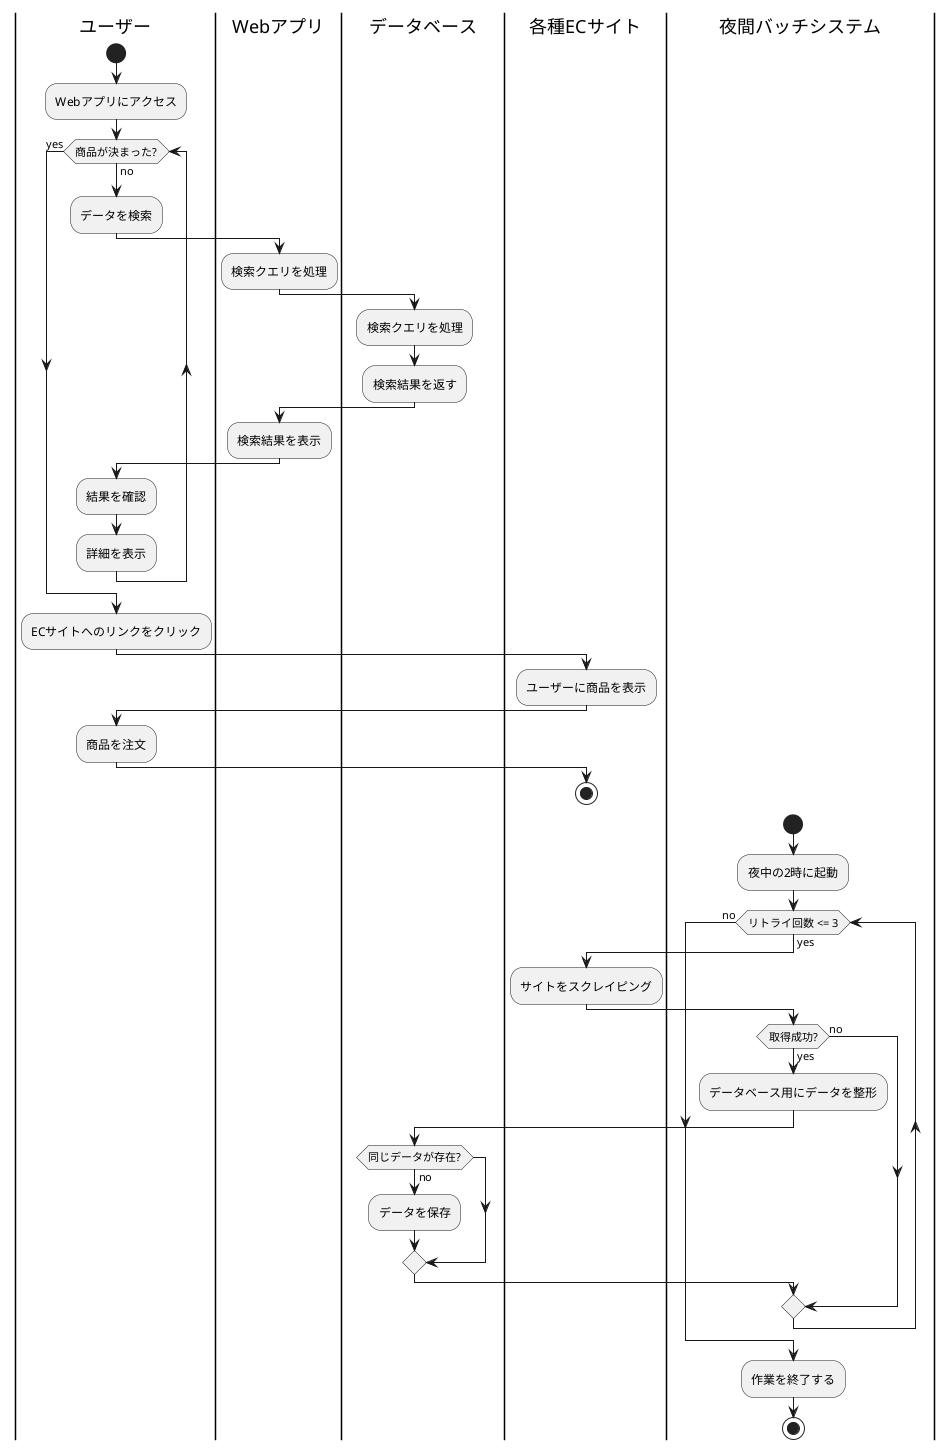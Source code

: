 @startuml
|ユーザー|
start
:Webアプリにアクセス;
while (商品が決まった?) is (no)
  :データを検索;
  |Webアプリ|
  :検索クエリを処理;
  |データベース|
  :検索クエリを処理;
  :検索結果を返す;
  |Webアプリ|
  :検索結果を表示;
  |ユーザー|
  :結果を確認;
  :詳細を表示;
endwhile (yes)
:ECサイトへのリンクをクリック;
|各種ECサイト|
:ユーザーに商品を表示;
|ユーザー|
:商品を注文;
|各種ECサイト|
stop

|夜間バッチシステム|
start
:夜中の2時に起動;
while (リトライ回数 <= 3) is (yes)
  |各種ECサイト|
  :サイトをスクレイピング;
  |夜間バッチシステム|
  if (取得成功?) then (yes)
    :データベース用にデータを整形;
    |データベース|
    if (同じデータが存在?) then (no)
      :データを保存;
    endif
  else (no)
  endif
endwhile (no)
|夜間バッチシステム|
:作業を終了する;
stop
@enduml
